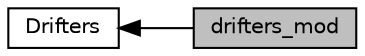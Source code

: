 digraph "drifters_mod"
{
  edge [fontname="Helvetica",fontsize="10",labelfontname="Helvetica",labelfontsize="10"];
  node [fontname="Helvetica",fontsize="10",shape=box];
  rankdir=LR;
  Node2 [label="Drifters",height=0.2,width=0.4,color="black", fillcolor="white", style="filled",URL="$group__drifters.html",tooltip="Modules and associated files in the drifters directory."];
  Node1 [label="drifters_mod",height=0.2,width=0.4,color="black", fillcolor="grey75", style="filled", fontcolor="black",tooltip="Drifters_modis a module designed to advect a set of particles, in parallel or sequentially,..."];
  Node2->Node1 [shape=plaintext, dir="back", style="solid"];
}
